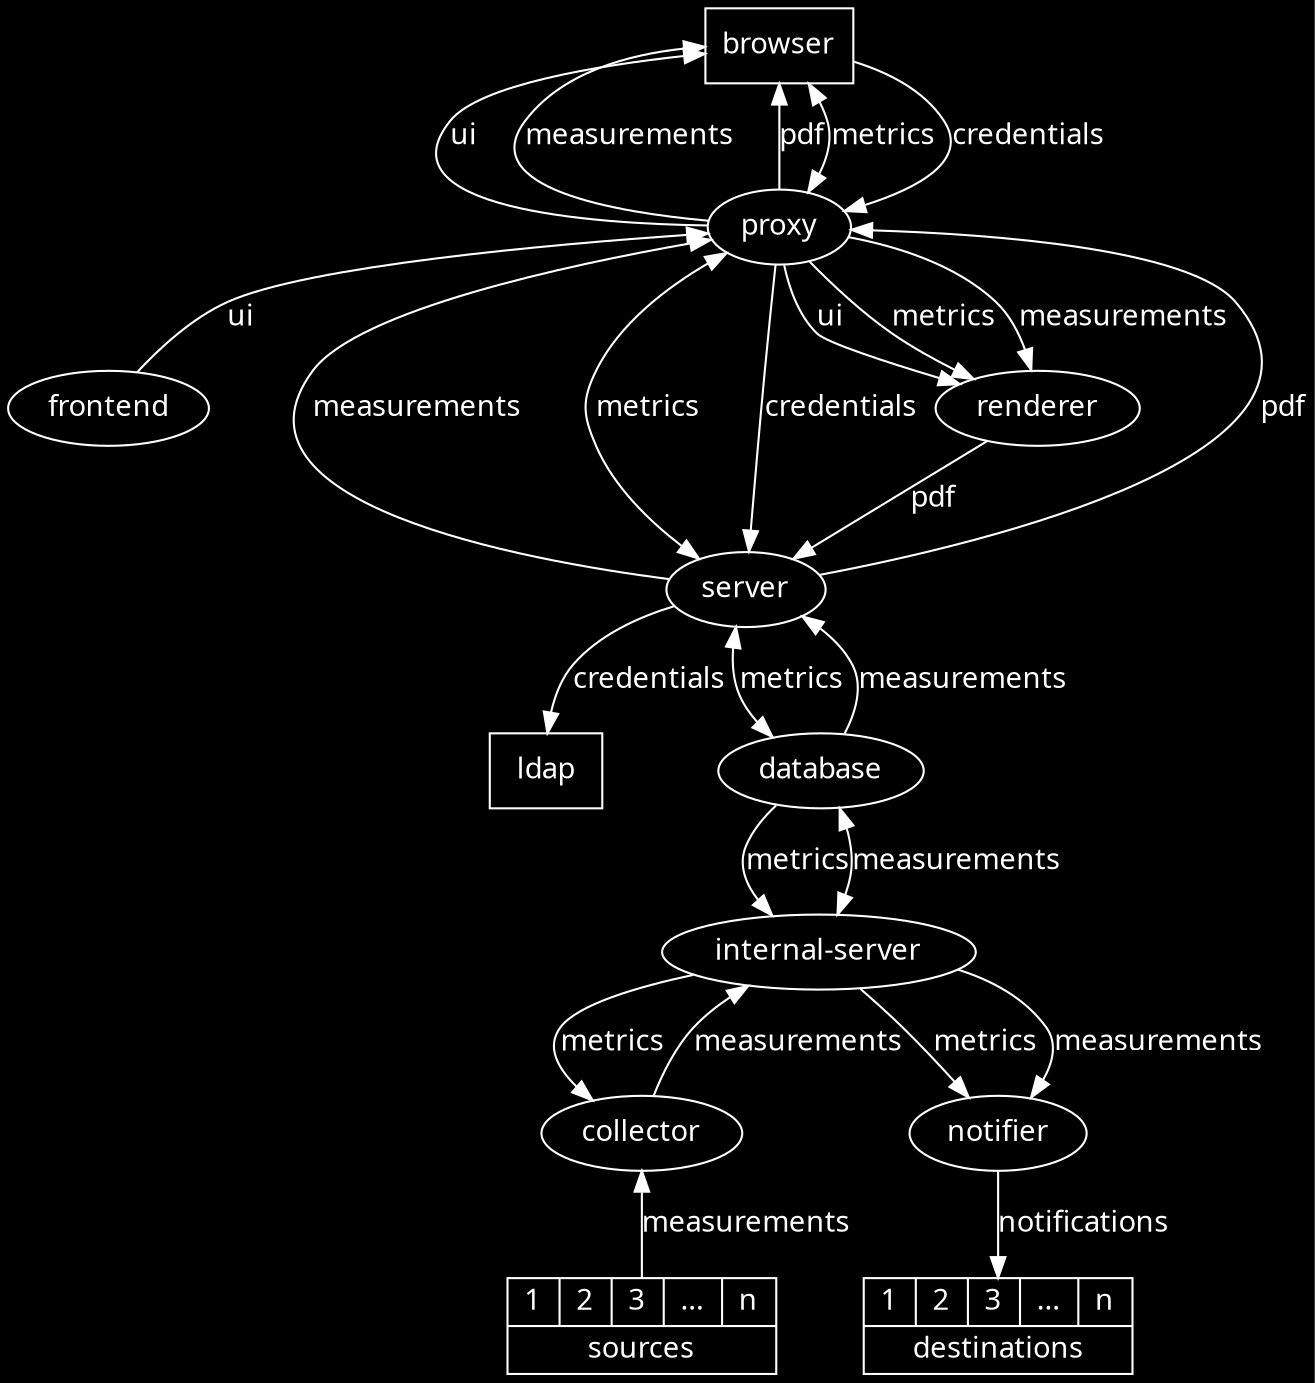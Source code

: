 digraph {
  graph [bgcolor=transparant, fontname="SFMono-Regular"]
  node [color=white, fontcolor=white, fontname="SFMono-Regular"]
  edge [color=white, fontcolor=white, fontname="SFMono-Regular"]
  browser [shape=rectangle]
  ldap [shape=rectangle]
  internal_server [label="internal-server"]
  browser -> proxy [label=ui, dir="back"]
  browser -> proxy [label=measurements, dir="back"]
  browser -> proxy [label=pdf, dir="back"]
  browser -> proxy [label=metrics, dir="both"]
  proxy -> frontend [label=ui, dir="back"]
  proxy -> server [label=measurements, dir="back"]
  proxy -> server [label=metrics, dir="both"]
  database -> server [label=measurements]
  server -> database [label=metrics, dir="both"]
  database -> internal_server [label=metrics]
  internal_server -> database [label=measurements, dir="both"]
  collector -> internal_server [label=measurements]
  internal_server -> collector [label=metrics]
  collector -> source [label=measurements, dir="back"]
  internal_server -> notifier [label=metrics]
  internal_server -> notifier [label=measurements]
  notifier -> destination [label=notifications]
  proxy -> renderer [label=ui]
  proxy -> renderer [label=metrics]
  proxy -> renderer [label=measurements]
  renderer -> server [label=pdf]
  server -> proxy [label=pdf]
  browser -> proxy [label=credentials]
  proxy -> server [label=credentials]
  server -> ldap [label=credentials]
  source [label="{{1|2|3|...|n}|sources}" shape=record]
  destination [label="{{1|2|3|...|n}|destinations}" shape=record]
}
